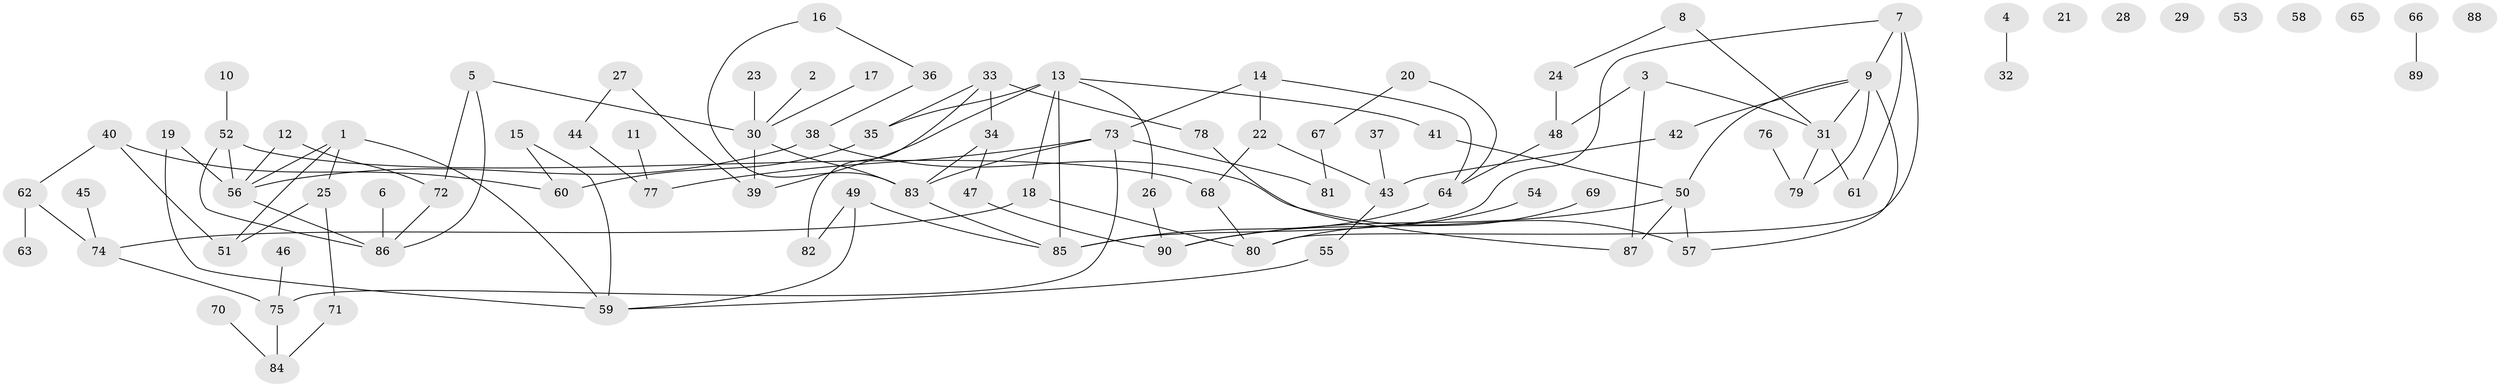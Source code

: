 // Generated by graph-tools (version 1.1) at 2025/13/03/09/25 04:13:06]
// undirected, 90 vertices, 114 edges
graph export_dot {
graph [start="1"]
  node [color=gray90,style=filled];
  1;
  2;
  3;
  4;
  5;
  6;
  7;
  8;
  9;
  10;
  11;
  12;
  13;
  14;
  15;
  16;
  17;
  18;
  19;
  20;
  21;
  22;
  23;
  24;
  25;
  26;
  27;
  28;
  29;
  30;
  31;
  32;
  33;
  34;
  35;
  36;
  37;
  38;
  39;
  40;
  41;
  42;
  43;
  44;
  45;
  46;
  47;
  48;
  49;
  50;
  51;
  52;
  53;
  54;
  55;
  56;
  57;
  58;
  59;
  60;
  61;
  62;
  63;
  64;
  65;
  66;
  67;
  68;
  69;
  70;
  71;
  72;
  73;
  74;
  75;
  76;
  77;
  78;
  79;
  80;
  81;
  82;
  83;
  84;
  85;
  86;
  87;
  88;
  89;
  90;
  1 -- 25;
  1 -- 51;
  1 -- 56;
  1 -- 59;
  2 -- 30;
  3 -- 31;
  3 -- 48;
  3 -- 87;
  4 -- 32;
  5 -- 30;
  5 -- 72;
  5 -- 86;
  6 -- 86;
  7 -- 9;
  7 -- 61;
  7 -- 80;
  7 -- 85;
  8 -- 24;
  8 -- 31;
  9 -- 31;
  9 -- 42;
  9 -- 50;
  9 -- 57;
  9 -- 79;
  10 -- 52;
  11 -- 77;
  12 -- 56;
  12 -- 72;
  13 -- 18;
  13 -- 26;
  13 -- 35;
  13 -- 39;
  13 -- 41;
  13 -- 85;
  14 -- 22;
  14 -- 64;
  14 -- 73;
  15 -- 59;
  15 -- 60;
  16 -- 36;
  16 -- 83;
  17 -- 30;
  18 -- 74;
  18 -- 80;
  19 -- 56;
  19 -- 59;
  20 -- 64;
  20 -- 67;
  22 -- 43;
  22 -- 68;
  23 -- 30;
  24 -- 48;
  25 -- 51;
  25 -- 71;
  26 -- 90;
  27 -- 39;
  27 -- 44;
  30 -- 39;
  30 -- 83;
  31 -- 61;
  31 -- 79;
  33 -- 34;
  33 -- 35;
  33 -- 78;
  33 -- 82;
  34 -- 47;
  34 -- 83;
  35 -- 60;
  36 -- 38;
  37 -- 43;
  38 -- 56;
  38 -- 57;
  40 -- 51;
  40 -- 60;
  40 -- 62;
  41 -- 50;
  42 -- 43;
  43 -- 55;
  44 -- 77;
  45 -- 74;
  46 -- 75;
  47 -- 90;
  48 -- 64;
  49 -- 59;
  49 -- 82;
  49 -- 85;
  50 -- 57;
  50 -- 87;
  50 -- 90;
  52 -- 56;
  52 -- 68;
  52 -- 86;
  54 -- 90;
  55 -- 59;
  56 -- 86;
  62 -- 63;
  62 -- 74;
  64 -- 85;
  66 -- 89;
  67 -- 81;
  68 -- 80;
  69 -- 80;
  70 -- 84;
  71 -- 84;
  72 -- 86;
  73 -- 75;
  73 -- 77;
  73 -- 81;
  73 -- 83;
  74 -- 75;
  75 -- 84;
  76 -- 79;
  78 -- 87;
  83 -- 85;
}
